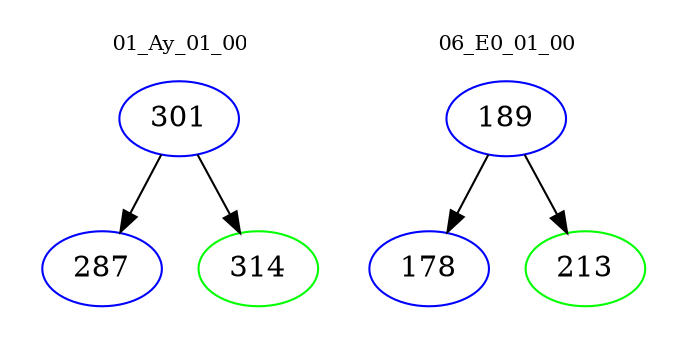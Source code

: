 digraph{
subgraph cluster_0 {
color = white
label = "01_Ay_01_00";
fontsize=10;
T0_301 [label="301", color="blue"]
T0_301 -> T0_287 [color="black"]
T0_287 [label="287", color="blue"]
T0_301 -> T0_314 [color="black"]
T0_314 [label="314", color="green"]
}
subgraph cluster_1 {
color = white
label = "06_E0_01_00";
fontsize=10;
T1_189 [label="189", color="blue"]
T1_189 -> T1_178 [color="black"]
T1_178 [label="178", color="blue"]
T1_189 -> T1_213 [color="black"]
T1_213 [label="213", color="green"]
}
}
